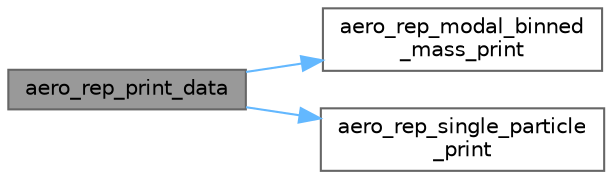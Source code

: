 digraph "aero_rep_print_data"
{
 // LATEX_PDF_SIZE
  bgcolor="transparent";
  edge [fontname=Helvetica,fontsize=10,labelfontname=Helvetica,labelfontsize=10];
  node [fontname=Helvetica,fontsize=10,shape=box,height=0.2,width=0.4];
  rankdir="LR";
  Node1 [label="aero_rep_print_data",height=0.2,width=0.4,color="gray40", fillcolor="grey60", style="filled", fontcolor="black",tooltip="Print the aerosol representation data."];
  Node1 -> Node2 [color="steelblue1",style="solid"];
  Node2 [label="aero_rep_modal_binned\l_mass_print",height=0.2,width=0.4,color="grey40", fillcolor="white", style="filled",URL="$aero__rep__modal__binned__mass_8c.html#a720cd5bdec5b2338509109814f0f94c6",tooltip="Print the mass-only modal/binned reaction parameters."];
  Node1 -> Node3 [color="steelblue1",style="solid"];
  Node3 [label="aero_rep_single_particle\l_print",height=0.2,width=0.4,color="grey40", fillcolor="white", style="filled",URL="$aero__rep__single__particle_8c.html#a93b022b244ab389f594b3c1ee8956d26",tooltip="Print the Single Particle reaction parameters."];
}
